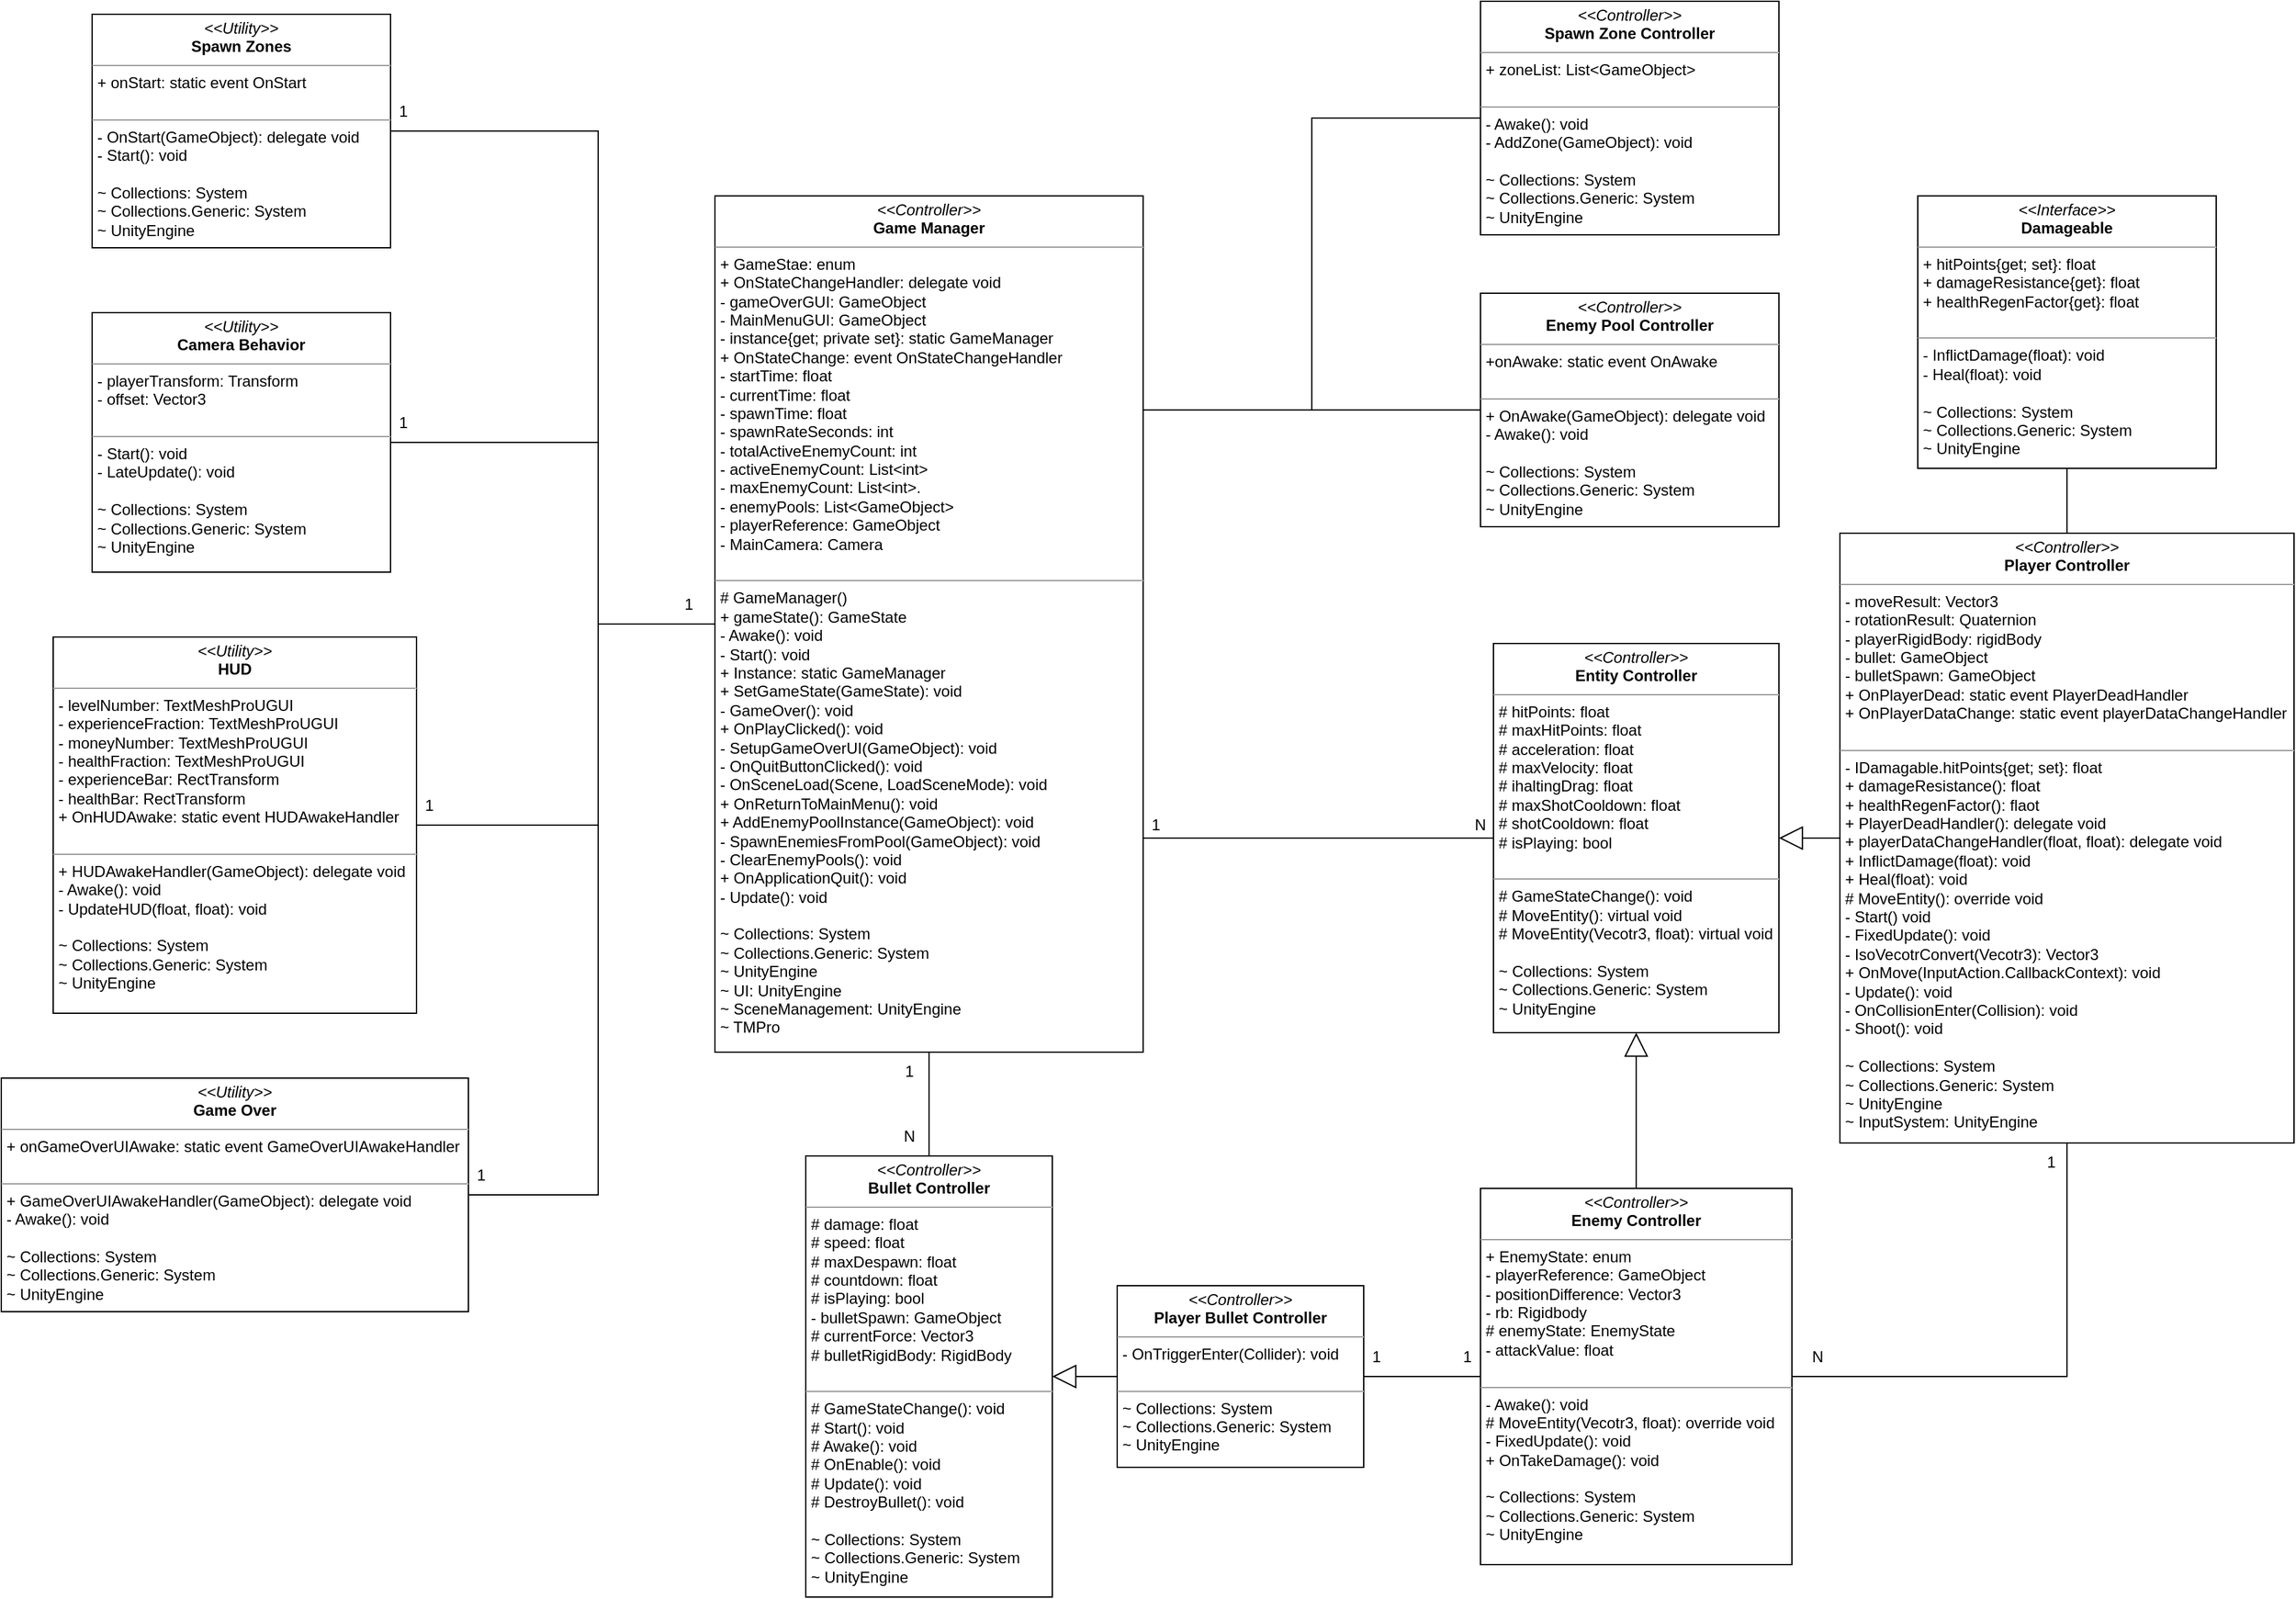 <mxfile version="21.1.5" type="device">
  <diagram name="Page-1" id="c4acf3e9-155e-7222-9cf6-157b1a14988f">
    <mxGraphModel dx="1902" dy="565" grid="1" gridSize="10" guides="0" tooltips="1" connect="1" arrows="1" fold="1" page="1" pageScale="1" pageWidth="850" pageHeight="1100" background="none" math="0" shadow="0">
      <root>
        <mxCell id="0" />
        <mxCell id="1" parent="0" />
        <mxCell id="zS1Tf4GUpg0hM-OGdmyX-1" value="" style="endArrow=block;endSize=16;endFill=0;html=1;rounded=0;entryX=1;entryY=0.5;entryDx=0;entryDy=0;exitX=0;exitY=0.5;exitDx=0;exitDy=0;" parent="1" source="QPiL6TZFceXQ7hV-bVCi-7" target="QPiL6TZFceXQ7hV-bVCi-6" edge="1">
          <mxGeometry width="160" relative="1" as="geometry">
            <mxPoint x="507" y="905" as="sourcePoint" />
            <mxPoint x="470" y="835" as="targetPoint" />
            <Array as="points" />
          </mxGeometry>
        </mxCell>
        <mxCell id="zS1Tf4GUpg0hM-OGdmyX-3" value="" style="endArrow=block;endSize=16;endFill=0;html=1;rounded=0;exitX=0.5;exitY=0;exitDx=0;exitDy=0;entryX=0.5;entryY=1;entryDx=0;entryDy=0;" parent="1" source="QPiL6TZFceXQ7hV-bVCi-8" target="QPiL6TZFceXQ7hV-bVCi-6" edge="1">
          <mxGeometry width="160" relative="1" as="geometry">
            <mxPoint x="607" y="615" as="sourcePoint" />
            <mxPoint x="627" y="725" as="targetPoint" />
            <Array as="points" />
          </mxGeometry>
        </mxCell>
        <mxCell id="zS1Tf4GUpg0hM-OGdmyX-14" value="&lt;p style=&quot;margin:0px;margin-top:4px;text-align:center;&quot;&gt;&lt;i&gt;&amp;lt;&amp;lt;Controller&amp;gt;&amp;gt;&lt;/i&gt;&lt;br&gt;&lt;b&gt;Bullet Controller&lt;/b&gt;&lt;/p&gt;&lt;hr size=&quot;1&quot;&gt;&lt;p style=&quot;margin:0px;margin-left:4px;&quot;&gt;# damage: float&lt;/p&gt;&lt;p style=&quot;margin:0px;margin-left:4px;&quot;&gt;# speed: float&lt;/p&gt;&lt;p style=&quot;margin:0px;margin-left:4px;&quot;&gt;# maxDespawn: float&lt;/p&gt;&lt;p style=&quot;margin:0px;margin-left:4px;&quot;&gt;# countdown: float&lt;/p&gt;&lt;p style=&quot;margin:0px;margin-left:4px;&quot;&gt;# isPlaying: bool&lt;/p&gt;&lt;p style=&quot;margin:0px;margin-left:4px;&quot;&gt;- bulletSpawn: GameObject&lt;/p&gt;&lt;p style=&quot;margin:0px;margin-left:4px;&quot;&gt;# currentForce: Vector3&lt;/p&gt;&lt;p style=&quot;margin:0px;margin-left:4px;&quot;&gt;# bulletRigidBody: RigidBody&lt;/p&gt;&lt;p style=&quot;margin:0px;margin-left:4px;&quot;&gt;&lt;br&gt;&lt;/p&gt;&lt;hr size=&quot;1&quot;&gt;&lt;p style=&quot;margin:0px;margin-left:4px;&quot;&gt;# GameStateChange(): void&lt;/p&gt;&lt;p style=&quot;margin:0px;margin-left:4px;&quot;&gt;# Start(): void&lt;/p&gt;&lt;p style=&quot;margin:0px;margin-left:4px;&quot;&gt;# Awake(): void&lt;/p&gt;&lt;p style=&quot;margin:0px;margin-left:4px;&quot;&gt;# OnEnable(): void&lt;/p&gt;&lt;p style=&quot;margin:0px;margin-left:4px;&quot;&gt;# Update(): void&lt;/p&gt;&lt;p style=&quot;margin:0px;margin-left:4px;&quot;&gt;# DestroyBullet(): void&lt;/p&gt;&lt;p style=&quot;margin:0px;margin-left:4px;&quot;&gt;&lt;span style=&quot;background-color: initial;&quot;&gt;&lt;br&gt;&lt;/span&gt;&lt;/p&gt;&lt;p style=&quot;margin:0px;margin-left:4px;&quot;&gt;&lt;span style=&quot;background-color: initial;&quot;&gt;~ Collections: System&lt;/span&gt;&lt;/p&gt;&lt;p style=&quot;margin:0px;margin-left:4px;&quot;&gt;&lt;span style=&quot;background-color: initial;&quot;&gt;~ Collections.Generic: System&lt;/span&gt;&lt;/p&gt;&lt;p style=&quot;margin:0px;margin-left:4px;&quot;&gt;&lt;span style=&quot;background-color: initial;&quot;&gt;~ UnityEngine&lt;/span&gt;&lt;/p&gt;" style="verticalAlign=top;align=left;overflow=fill;fontSize=12;fontFamily=Helvetica;html=1;rounded=0;shadow=0;comic=0;labelBackgroundColor=none;strokeWidth=1" parent="1" vertex="1">
          <mxGeometry x="-170" y="930" width="190" height="340" as="geometry" />
        </mxCell>
        <mxCell id="CaYmLfm2-SxXNoz9ibgu-13" value="&lt;p style=&quot;margin:0px;margin-top:4px;text-align:center;&quot;&gt;&lt;i&gt;&amp;lt;&amp;lt;Controller&amp;gt;&amp;gt;&lt;/i&gt;&lt;br&gt;&lt;b&gt;Game Manager&lt;/b&gt;&lt;/p&gt;&lt;hr size=&quot;1&quot;&gt;&lt;p style=&quot;margin:0px;margin-left:4px;&quot;&gt;&lt;span style=&quot;background-color: initial;&quot;&gt;+ GameStae: enum&lt;/span&gt;&lt;/p&gt;&lt;p style=&quot;margin:0px;margin-left:4px;&quot;&gt;&lt;span style=&quot;background-color: initial;&quot;&gt;+ OnStateChangeHandler: delegate void&lt;/span&gt;&lt;br&gt;&lt;/p&gt;&lt;p style=&quot;margin:0px;margin-left:4px;&quot;&gt;- gameOverGUI: GameObject&lt;/p&gt;&lt;p style=&quot;margin:0px;margin-left:4px;&quot;&gt;- MainMenuGUI: GameObject&lt;br&gt;&lt;/p&gt;&lt;p style=&quot;margin:0px;margin-left:4px;&quot;&gt;- instance{get; private set}: static GameManager&lt;/p&gt;&lt;p style=&quot;margin:0px;margin-left:4px;&quot;&gt;&lt;span style=&quot;background-color: initial;&quot;&gt;+ OnStateChange: event OnStateChangeHandler&lt;/span&gt;&lt;/p&gt;&lt;p style=&quot;margin:0px;margin-left:4px;&quot;&gt;- startTime: float&lt;/p&gt;&lt;p style=&quot;margin:0px;margin-left:4px;&quot;&gt;- currentTime: float&lt;/p&gt;&lt;p style=&quot;margin:0px;margin-left:4px;&quot;&gt;- spawnTime: float&lt;/p&gt;&lt;p style=&quot;margin:0px;margin-left:4px;&quot;&gt;- spawnRateSeconds: int&lt;/p&gt;&lt;p style=&quot;margin:0px;margin-left:4px;&quot;&gt;- totalActiveEnemyCount: int&lt;/p&gt;&lt;p style=&quot;margin:0px;margin-left:4px;&quot;&gt;- activeEnemyCount: List&amp;lt;int&amp;gt;&lt;/p&gt;&lt;p style=&quot;margin:0px;margin-left:4px;&quot;&gt;- maxEnemyCount: List&amp;lt;int&amp;gt;.&lt;/p&gt;&lt;p style=&quot;margin:0px;margin-left:4px;&quot;&gt;- enemyPools: List&amp;lt;GameObject&amp;gt;&lt;/p&gt;&lt;p style=&quot;margin:0px;margin-left:4px;&quot;&gt;- playerReference: GameObject&lt;/p&gt;&lt;p style=&quot;margin:0px;margin-left:4px;&quot;&gt;- MainCamera: Camera&lt;/p&gt;&lt;br&gt;&lt;hr size=&quot;1&quot;&gt;&lt;p style=&quot;margin:0px;margin-left:4px;&quot;&gt;# GameManager()&lt;/p&gt;&lt;p style=&quot;margin:0px;margin-left:4px;&quot;&gt;+ gameState(): GameState&lt;/p&gt;&lt;p style=&quot;margin:0px;margin-left:4px;&quot;&gt;- Awake(): void&lt;/p&gt;&lt;p style=&quot;margin:0px;margin-left:4px;&quot;&gt;- Start(): void&lt;/p&gt;&lt;p style=&quot;margin:0px;margin-left:4px;&quot;&gt;+ Instance: static GameManager&lt;/p&gt;&lt;p style=&quot;margin:0px;margin-left:4px;&quot;&gt;+ SetGameState(GameState): void&lt;/p&gt;&lt;p style=&quot;margin:0px;margin-left:4px;&quot;&gt;- GameOver(): void&lt;/p&gt;&lt;p style=&quot;margin:0px;margin-left:4px;&quot;&gt;+ OnPlayClicked(): void&lt;/p&gt;&lt;p style=&quot;margin:0px;margin-left:4px;&quot;&gt;- SetupGameOverUI(GameObject): void&lt;/p&gt;&lt;p style=&quot;margin:0px;margin-left:4px;&quot;&gt;- OnQuitButtonClicked(): void&lt;/p&gt;&lt;p style=&quot;margin:0px;margin-left:4px;&quot;&gt;- OnSceneLoad(Scene, LoadSceneMode): void&lt;/p&gt;&lt;p style=&quot;margin:0px;margin-left:4px;&quot;&gt;+ OnReturnToMainMenu(): void&lt;/p&gt;&lt;p style=&quot;margin:0px;margin-left:4px;&quot;&gt;+ AddEnemyPoolInstance(GameObject): void&lt;/p&gt;&lt;p style=&quot;margin:0px;margin-left:4px;&quot;&gt;- SpawnEnemiesFromPool(GameObject): void&lt;/p&gt;&lt;p style=&quot;margin:0px;margin-left:4px;&quot;&gt;- ClearEnemyPools(): void&lt;/p&gt;&lt;p style=&quot;margin:0px;margin-left:4px;&quot;&gt;+ OnApplicationQuit(): void&lt;/p&gt;&lt;p style=&quot;margin:0px;margin-left:4px;&quot;&gt;- Update(): void&lt;/p&gt;&lt;p style=&quot;border-color: var(--border-color); margin: 0px 0px 0px 4px;&quot;&gt;&lt;br&gt;&lt;/p&gt;&lt;p style=&quot;border-color: var(--border-color); margin: 0px 0px 0px 4px;&quot;&gt;~ Collections: System&lt;/p&gt;&lt;p style=&quot;border-color: var(--border-color); margin: 0px 0px 0px 4px;&quot;&gt;~ Collections.Generic: System&lt;/p&gt;&lt;p style=&quot;border-color: var(--border-color); margin: 0px 0px 0px 4px;&quot;&gt;~ UnityEngine&lt;/p&gt;&lt;p style=&quot;border-color: var(--border-color); margin: 0px 0px 0px 4px;&quot;&gt;~ UI: UnityEngine&lt;/p&gt;&lt;p style=&quot;border-color: var(--border-color); margin: 0px 0px 0px 4px;&quot;&gt;~ SceneManagement: UnityEngine&lt;/p&gt;&lt;p style=&quot;border-color: var(--border-color); margin: 0px 0px 0px 4px;&quot;&gt;~ TMPro&lt;/p&gt;" style="verticalAlign=top;align=left;overflow=fill;fontSize=12;fontFamily=Helvetica;html=1;rounded=0;shadow=0;comic=0;labelBackgroundColor=none;strokeWidth=1" parent="1" vertex="1">
          <mxGeometry x="-240" y="190" width="330" height="660" as="geometry" />
        </mxCell>
        <mxCell id="QPiL6TZFceXQ7hV-bVCi-2" value="" style="endArrow=none;html=1;rounded=0;exitX=0.5;exitY=0;exitDx=0;exitDy=0;entryX=0.5;entryY=1;entryDx=0;entryDy=0;" parent="1" source="zS1Tf4GUpg0hM-OGdmyX-14" target="CaYmLfm2-SxXNoz9ibgu-13" edge="1">
          <mxGeometry width="50" height="50" relative="1" as="geometry">
            <mxPoint x="-80" y="760" as="sourcePoint" />
            <mxPoint x="-175" y="640" as="targetPoint" />
          </mxGeometry>
        </mxCell>
        <mxCell id="QPiL6TZFceXQ7hV-bVCi-3" value="&lt;p style=&quot;margin:0px;margin-top:4px;text-align:center;&quot;&gt;&lt;i&gt;&amp;lt;&amp;lt;Controller&amp;gt;&amp;gt;&lt;/i&gt;&lt;br&gt;&lt;b&gt;Player Bullet Controller&lt;/b&gt;&lt;/p&gt;&lt;hr size=&quot;1&quot;&gt;&lt;p style=&quot;margin:0px;margin-left:4px;&quot;&gt;- OnTriggerEnter(Collider): void&lt;/p&gt;&lt;p style=&quot;margin:0px;margin-left:4px;&quot;&gt;&lt;br&gt;&lt;/p&gt;&lt;hr size=&quot;1&quot;&gt;&lt;p style=&quot;margin:0px;margin-left:4px;&quot;&gt;&lt;span style=&quot;background-color: initial;&quot;&gt;~ Collections: System&lt;/span&gt;&lt;br&gt;&lt;/p&gt;&lt;p style=&quot;margin:0px;margin-left:4px;&quot;&gt;&lt;span style=&quot;background-color: initial;&quot;&gt;~ Collections.Generic: System&lt;/span&gt;&lt;/p&gt;&lt;p style=&quot;margin:0px;margin-left:4px;&quot;&gt;&lt;span style=&quot;background-color: initial;&quot;&gt;~ UnityEngine&lt;/span&gt;&lt;/p&gt;" style="verticalAlign=top;align=left;overflow=fill;fontSize=12;fontFamily=Helvetica;html=1;rounded=0;shadow=0;comic=0;labelBackgroundColor=none;strokeWidth=1" parent="1" vertex="1">
          <mxGeometry x="70" y="1030" width="190" height="140" as="geometry" />
        </mxCell>
        <mxCell id="QPiL6TZFceXQ7hV-bVCi-5" value="" style="endArrow=block;endSize=16;endFill=0;html=1;rounded=0;entryX=1;entryY=0.5;entryDx=0;entryDy=0;exitX=0;exitY=0.5;exitDx=0;exitDy=0;" parent="1" source="QPiL6TZFceXQ7hV-bVCi-3" target="zS1Tf4GUpg0hM-OGdmyX-14" edge="1">
          <mxGeometry width="160" relative="1" as="geometry">
            <mxPoint x="100" y="1040" as="sourcePoint" />
            <mxPoint x="420" y="1160" as="targetPoint" />
          </mxGeometry>
        </mxCell>
        <mxCell id="QPiL6TZFceXQ7hV-bVCi-6" value="&lt;p style=&quot;margin:0px;margin-top:4px;text-align:center;&quot;&gt;&lt;i&gt;&amp;lt;&amp;lt;Controller&amp;gt;&amp;gt;&lt;/i&gt;&lt;br&gt;&lt;b&gt;Entity Controller&lt;/b&gt;&lt;/p&gt;&lt;hr size=&quot;1&quot;&gt;&lt;p style=&quot;margin:0px;margin-left:4px;&quot;&gt;# hitPoints: float&lt;/p&gt;&lt;p style=&quot;margin:0px;margin-left:4px;&quot;&gt;# maxHitPoints: float&lt;/p&gt;&lt;p style=&quot;margin:0px;margin-left:4px;&quot;&gt;# acceleration: float&lt;/p&gt;&lt;p style=&quot;margin:0px;margin-left:4px;&quot;&gt;# maxVelocity: float&lt;/p&gt;&lt;p style=&quot;margin:0px;margin-left:4px;&quot;&gt;# ihaltingDrag: float&lt;/p&gt;&lt;p style=&quot;margin:0px;margin-left:4px;&quot;&gt;# maxShotCooldown: float&lt;/p&gt;&lt;p style=&quot;margin:0px;margin-left:4px;&quot;&gt;# shotCooldown: float&lt;/p&gt;&lt;p style=&quot;margin:0px;margin-left:4px;&quot;&gt;# isPlaying: bool&lt;/p&gt;&lt;p style=&quot;margin:0px;margin-left:4px;&quot;&gt;&lt;br&gt;&lt;/p&gt;&lt;hr size=&quot;1&quot;&gt;&lt;p style=&quot;margin:0px;margin-left:4px;&quot;&gt;# GameStateChange(): void&lt;/p&gt;&lt;p style=&quot;margin:0px;margin-left:4px;&quot;&gt;# MoveEntity(): virtual void&lt;/p&gt;&lt;p style=&quot;margin:0px;margin-left:4px;&quot;&gt;# MoveEntity(Vecotr3, float): virtual void&lt;/p&gt;&lt;p style=&quot;margin:0px;margin-left:4px;&quot;&gt;&lt;span style=&quot;background-color: initial;&quot;&gt;&lt;br&gt;&lt;/span&gt;&lt;/p&gt;&lt;p style=&quot;margin:0px;margin-left:4px;&quot;&gt;&lt;span style=&quot;background-color: initial;&quot;&gt;~ Collections: System&lt;/span&gt;&lt;/p&gt;&lt;p style=&quot;margin:0px;margin-left:4px;&quot;&gt;&lt;span style=&quot;background-color: initial;&quot;&gt;~ Collections.Generic: System&lt;/span&gt;&lt;/p&gt;&lt;p style=&quot;margin:0px;margin-left:4px;&quot;&gt;&lt;span style=&quot;background-color: initial;&quot;&gt;~ UnityEngine&lt;/span&gt;&lt;/p&gt;" style="verticalAlign=top;align=left;overflow=fill;fontSize=12;fontFamily=Helvetica;html=1;rounded=0;shadow=0;comic=0;labelBackgroundColor=none;strokeWidth=1" parent="1" vertex="1">
          <mxGeometry x="360" y="535" width="220" height="300" as="geometry" />
        </mxCell>
        <mxCell id="QPiL6TZFceXQ7hV-bVCi-7" value="&lt;p style=&quot;margin:0px;margin-top:4px;text-align:center;&quot;&gt;&lt;i&gt;&amp;lt;&amp;lt;Controller&amp;gt;&amp;gt;&lt;/i&gt;&lt;br&gt;&lt;b&gt;Player Controller&lt;/b&gt;&lt;/p&gt;&lt;hr size=&quot;1&quot;&gt;&lt;p style=&quot;margin:0px;margin-left:4px;&quot;&gt;- moveResult: Vector3&lt;/p&gt;&lt;p style=&quot;margin:0px;margin-left:4px;&quot;&gt;- rotationResult: Quaternion&lt;/p&gt;&lt;p style=&quot;margin:0px;margin-left:4px;&quot;&gt;- playerRigidBody: rigidBody&lt;/p&gt;&lt;p style=&quot;margin:0px;margin-left:4px;&quot;&gt;- bullet: GameObject&lt;/p&gt;&lt;p style=&quot;margin:0px;margin-left:4px;&quot;&gt;- bulletSpawn: GameObject&lt;/p&gt;&lt;p style=&quot;margin:0px;margin-left:4px;&quot;&gt;+ OnPlayerDead:&amp;nbsp;static event PlayerDeadHandler&lt;/p&gt;&lt;p style=&quot;margin:0px;margin-left:4px;&quot;&gt;+ OnPlayerDataChange:&amp;nbsp;static event playerDataChangeHandler&lt;/p&gt;&lt;p style=&quot;margin:0px;margin-left:4px;&quot;&gt;&lt;br&gt;&lt;/p&gt;&lt;hr size=&quot;1&quot;&gt;&lt;p style=&quot;margin:0px;margin-left:4px;&quot;&gt;&lt;span style=&quot;background-color: initial;&quot;&gt;- IDamagable.hitPoints{get; set}: float&lt;/span&gt;&lt;br&gt;&lt;/p&gt;&lt;p style=&quot;border-color: var(--border-color); margin: 0px 0px 0px 4px;&quot;&gt;+ damageResistance(): float&lt;/p&gt;&lt;p style=&quot;border-color: var(--border-color); margin: 0px 0px 0px 4px;&quot;&gt;+ healthRegenFactor(): flaot&lt;/p&gt;&lt;p style=&quot;border-color: var(--border-color); margin: 0px 0px 0px 4px;&quot;&gt;+ PlayerDeadHandler(): delegate void&lt;/p&gt;&lt;p style=&quot;border-color: var(--border-color); margin: 0px 0px 0px 4px;&quot;&gt;+ playerDataChangeHandler(float, float): delegate void&lt;/p&gt;&lt;p style=&quot;border-color: var(--border-color); margin: 0px 0px 0px 4px;&quot;&gt;+ InflictDamage(float): void&lt;/p&gt;&lt;p style=&quot;border-color: var(--border-color); margin: 0px 0px 0px 4px;&quot;&gt;+ Heal(float): void&lt;/p&gt;&lt;p style=&quot;border-color: var(--border-color); margin: 0px 0px 0px 4px;&quot;&gt;# MoveEntity(): override void&lt;/p&gt;&lt;p style=&quot;border-color: var(--border-color); margin: 0px 0px 0px 4px;&quot;&gt;- Start() void&lt;/p&gt;&lt;p style=&quot;border-color: var(--border-color); margin: 0px 0px 0px 4px;&quot;&gt;- FixedUpdate(): void&lt;/p&gt;&lt;p style=&quot;border-color: var(--border-color); margin: 0px 0px 0px 4px;&quot;&gt;- IsoVecotrConvert(Vecotr3): Vector3&lt;/p&gt;&lt;p style=&quot;border-color: var(--border-color); margin: 0px 0px 0px 4px;&quot;&gt;+ OnMove(InputAction.CallbackContext): void&lt;/p&gt;&lt;p style=&quot;border-color: var(--border-color); margin: 0px 0px 0px 4px;&quot;&gt;- Update(): void&lt;/p&gt;&lt;p style=&quot;border-color: var(--border-color); margin: 0px 0px 0px 4px;&quot;&gt;- OnCollisionEnter(Collision): void&lt;/p&gt;&lt;p style=&quot;border-color: var(--border-color); margin: 0px 0px 0px 4px;&quot;&gt;- Shoot(): void&lt;/p&gt;&lt;p style=&quot;margin:0px;margin-left:4px;&quot;&gt;&lt;span style=&quot;background-color: initial;&quot;&gt;&lt;br&gt;&lt;/span&gt;&lt;/p&gt;&lt;p style=&quot;margin:0px;margin-left:4px;&quot;&gt;&lt;span style=&quot;background-color: initial;&quot;&gt;~ Collections: System&lt;/span&gt;&lt;/p&gt;&lt;p style=&quot;margin:0px;margin-left:4px;&quot;&gt;&lt;span style=&quot;background-color: initial;&quot;&gt;~ Collections.Generic: System&lt;/span&gt;&lt;/p&gt;&lt;p style=&quot;margin:0px;margin-left:4px;&quot;&gt;&lt;span style=&quot;background-color: initial;&quot;&gt;~ UnityEngine&lt;/span&gt;&lt;/p&gt;&lt;p style=&quot;margin:0px;margin-left:4px;&quot;&gt;&lt;span style=&quot;background-color: initial;&quot;&gt;~ InputSystem: UnityEngine&lt;/span&gt;&lt;/p&gt;" style="verticalAlign=top;align=left;overflow=fill;fontSize=12;fontFamily=Helvetica;html=1;rounded=0;shadow=0;comic=0;labelBackgroundColor=none;strokeWidth=1" parent="1" vertex="1">
          <mxGeometry x="627" y="450" width="350" height="470" as="geometry" />
        </mxCell>
        <mxCell id="QPiL6TZFceXQ7hV-bVCi-8" value="&lt;p style=&quot;margin:0px;margin-top:4px;text-align:center;&quot;&gt;&lt;i&gt;&amp;lt;&amp;lt;Controller&amp;gt;&amp;gt;&lt;/i&gt;&lt;br&gt;&lt;b&gt;Enemy Controller&lt;/b&gt;&lt;/p&gt;&lt;hr size=&quot;1&quot;&gt;&lt;p style=&quot;margin:0px;margin-left:4px;&quot;&gt;+ EnemyState: enum&lt;/p&gt;&lt;p style=&quot;margin:0px;margin-left:4px;&quot;&gt;- playerReference: GameObject&lt;/p&gt;&lt;p style=&quot;margin:0px;margin-left:4px;&quot;&gt;- positionDifference: Vector3&lt;/p&gt;&lt;p style=&quot;margin:0px;margin-left:4px;&quot;&gt;- rb: Rigidbody&lt;/p&gt;&lt;p style=&quot;margin:0px;margin-left:4px;&quot;&gt;# enemyState: EnemyState&lt;/p&gt;&lt;p style=&quot;margin:0px;margin-left:4px;&quot;&gt;- attackValue: float&lt;/p&gt;&lt;p style=&quot;margin:0px;margin-left:4px;&quot;&gt;&lt;br&gt;&lt;/p&gt;&lt;hr size=&quot;1&quot;&gt;&lt;p style=&quot;margin:0px;margin-left:4px;&quot;&gt;- Awake(): void&lt;/p&gt;&lt;p style=&quot;margin:0px;margin-left:4px;&quot;&gt;# MoveEntity(Vecotr3, float): override void&lt;/p&gt;&lt;p style=&quot;margin:0px;margin-left:4px;&quot;&gt;- FixedUpdate(): void&lt;/p&gt;&lt;p style=&quot;margin:0px;margin-left:4px;&quot;&gt;+ OnTakeDamage(): void&lt;/p&gt;&lt;p style=&quot;margin:0px;margin-left:4px;&quot;&gt;&lt;span style=&quot;background-color: initial;&quot;&gt;&lt;br&gt;&lt;/span&gt;&lt;/p&gt;&lt;p style=&quot;margin:0px;margin-left:4px;&quot;&gt;&lt;span style=&quot;background-color: initial;&quot;&gt;~ Collections: System&lt;/span&gt;&lt;/p&gt;&lt;p style=&quot;margin:0px;margin-left:4px;&quot;&gt;&lt;span style=&quot;background-color: initial;&quot;&gt;~ Collections.Generic: System&lt;/span&gt;&lt;/p&gt;&lt;p style=&quot;margin:0px;margin-left:4px;&quot;&gt;&lt;span style=&quot;background-color: initial;&quot;&gt;~ UnityEngine&lt;/span&gt;&lt;/p&gt;" style="verticalAlign=top;align=left;overflow=fill;fontSize=12;fontFamily=Helvetica;html=1;rounded=0;shadow=0;comic=0;labelBackgroundColor=none;strokeWidth=1" parent="1" vertex="1">
          <mxGeometry x="350" y="955" width="240" height="290" as="geometry" />
        </mxCell>
        <mxCell id="QPiL6TZFceXQ7hV-bVCi-9" value="" style="endArrow=none;html=1;rounded=0;exitX=0.5;exitY=1;exitDx=0;exitDy=0;entryX=1;entryY=0.5;entryDx=0;entryDy=0;" parent="1" source="QPiL6TZFceXQ7hV-bVCi-7" target="QPiL6TZFceXQ7hV-bVCi-8" edge="1">
          <mxGeometry width="50" height="50" relative="1" as="geometry">
            <mxPoint x="397" y="985" as="sourcePoint" />
            <mxPoint x="447" y="935" as="targetPoint" />
            <Array as="points">
              <mxPoint x="802" y="1100" />
            </Array>
          </mxGeometry>
        </mxCell>
        <mxCell id="QPiL6TZFceXQ7hV-bVCi-10" value="" style="endArrow=none;html=1;rounded=0;entryX=1;entryY=0.5;entryDx=0;entryDy=0;exitX=0;exitY=0.5;exitDx=0;exitDy=0;" parent="1" source="QPiL6TZFceXQ7hV-bVCi-8" target="QPiL6TZFceXQ7hV-bVCi-3" edge="1">
          <mxGeometry width="50" height="50" relative="1" as="geometry">
            <mxPoint x="60" y="1010" as="sourcePoint" />
            <mxPoint x="110" y="960" as="targetPoint" />
          </mxGeometry>
        </mxCell>
        <mxCell id="QPiL6TZFceXQ7hV-bVCi-11" value="" style="endArrow=none;html=1;rounded=0;entryX=1;entryY=0.75;entryDx=0;entryDy=0;exitX=0;exitY=0.5;exitDx=0;exitDy=0;" parent="1" source="QPiL6TZFceXQ7hV-bVCi-6" target="CaYmLfm2-SxXNoz9ibgu-13" edge="1">
          <mxGeometry width="50" height="50" relative="1" as="geometry">
            <mxPoint x="270" y="690" as="sourcePoint" />
            <mxPoint x="110" y="510" as="targetPoint" />
          </mxGeometry>
        </mxCell>
        <mxCell id="QPiL6TZFceXQ7hV-bVCi-12" value="1" style="text;html=1;strokeColor=none;fillColor=none;align=center;verticalAlign=middle;whiteSpace=wrap;rounded=0;" parent="1" vertex="1">
          <mxGeometry x="760" y="920" width="60" height="30" as="geometry" />
        </mxCell>
        <mxCell id="QPiL6TZFceXQ7hV-bVCi-14" value="N" style="text;html=1;strokeColor=none;fillColor=none;align=center;verticalAlign=middle;whiteSpace=wrap;rounded=0;" parent="1" vertex="1">
          <mxGeometry x="580" y="1070" width="60" height="30" as="geometry" />
        </mxCell>
        <mxCell id="QPiL6TZFceXQ7hV-bVCi-15" value="1" style="text;html=1;strokeColor=none;fillColor=none;align=center;verticalAlign=middle;whiteSpace=wrap;rounded=0;" parent="1" vertex="1">
          <mxGeometry x="240" y="1070" width="60" height="30" as="geometry" />
        </mxCell>
        <mxCell id="QPiL6TZFceXQ7hV-bVCi-16" value="1" style="text;html=1;strokeColor=none;fillColor=none;align=center;verticalAlign=middle;whiteSpace=wrap;rounded=0;" parent="1" vertex="1">
          <mxGeometry x="310" y="1070" width="60" height="30" as="geometry" />
        </mxCell>
        <mxCell id="QPiL6TZFceXQ7hV-bVCi-17" value="1" style="text;html=1;strokeColor=none;fillColor=none;align=center;verticalAlign=middle;whiteSpace=wrap;rounded=0;" parent="1" vertex="1">
          <mxGeometry x="-120" y="850" width="60" height="30" as="geometry" />
        </mxCell>
        <mxCell id="QPiL6TZFceXQ7hV-bVCi-19" value="N" style="text;html=1;strokeColor=none;fillColor=none;align=center;verticalAlign=middle;whiteSpace=wrap;rounded=0;" parent="1" vertex="1">
          <mxGeometry x="-120" y="900" width="60" height="30" as="geometry" />
        </mxCell>
        <mxCell id="QPiL6TZFceXQ7hV-bVCi-20" value="1" style="text;html=1;strokeColor=none;fillColor=none;align=center;verticalAlign=middle;whiteSpace=wrap;rounded=0;" parent="1" vertex="1">
          <mxGeometry x="70" y="660" width="60" height="30" as="geometry" />
        </mxCell>
        <mxCell id="QPiL6TZFceXQ7hV-bVCi-21" value="N" style="text;html=1;strokeColor=none;fillColor=none;align=center;verticalAlign=middle;whiteSpace=wrap;rounded=0;" parent="1" vertex="1">
          <mxGeometry x="320" y="660" width="60" height="30" as="geometry" />
        </mxCell>
        <mxCell id="QPiL6TZFceXQ7hV-bVCi-22" value="&lt;p style=&quot;margin:0px;margin-top:4px;text-align:center;&quot;&gt;&lt;i&gt;&amp;lt;&amp;lt;Controller&amp;gt;&amp;gt;&lt;/i&gt;&lt;br&gt;&lt;b&gt;Enemy Pool Controller&lt;/b&gt;&lt;/p&gt;&lt;hr size=&quot;1&quot;&gt;&lt;p style=&quot;margin:0px;margin-left:4px;&quot;&gt;+onAwake:&amp;nbsp;static event OnAwake&lt;/p&gt;&lt;p style=&quot;margin:0px;margin-left:4px;&quot;&gt;&lt;br&gt;&lt;/p&gt;&lt;hr size=&quot;1&quot;&gt;&lt;p style=&quot;margin:0px;margin-left:4px;&quot;&gt;+ OnAwake(GameObject): delegate void&lt;/p&gt;&lt;p style=&quot;margin:0px;margin-left:4px;&quot;&gt;- Awake(): void&lt;/p&gt;&lt;p style=&quot;margin:0px;margin-left:4px;&quot;&gt;&lt;span style=&quot;background-color: initial;&quot;&gt;&lt;br&gt;&lt;/span&gt;&lt;/p&gt;&lt;p style=&quot;margin:0px;margin-left:4px;&quot;&gt;&lt;span style=&quot;background-color: initial;&quot;&gt;~ Collections: System&lt;/span&gt;&lt;/p&gt;&lt;p style=&quot;margin:0px;margin-left:4px;&quot;&gt;&lt;span style=&quot;background-color: initial;&quot;&gt;~ Collections.Generic: System&lt;/span&gt;&lt;/p&gt;&lt;p style=&quot;margin:0px;margin-left:4px;&quot;&gt;&lt;span style=&quot;background-color: initial;&quot;&gt;~ UnityEngine&lt;/span&gt;&lt;/p&gt;" style="verticalAlign=top;align=left;overflow=fill;fontSize=12;fontFamily=Helvetica;html=1;rounded=0;shadow=0;comic=0;labelBackgroundColor=none;strokeWidth=1" parent="1" vertex="1">
          <mxGeometry x="350" y="265" width="230" height="180" as="geometry" />
        </mxCell>
        <mxCell id="QPiL6TZFceXQ7hV-bVCi-23" value="&lt;p style=&quot;margin:0px;margin-top:4px;text-align:center;&quot;&gt;&lt;i&gt;&amp;lt;&amp;lt;Controller&amp;gt;&amp;gt;&lt;/i&gt;&lt;br&gt;&lt;b&gt;Spawn Zone Controller&lt;/b&gt;&lt;/p&gt;&lt;hr size=&quot;1&quot;&gt;&lt;p style=&quot;margin:0px;margin-left:4px;&quot;&gt;+ zoneList: List&amp;lt;GameObject&amp;gt;&lt;/p&gt;&lt;p style=&quot;margin:0px;margin-left:4px;&quot;&gt;&lt;br&gt;&lt;/p&gt;&lt;hr size=&quot;1&quot;&gt;&lt;p style=&quot;margin:0px;margin-left:4px;&quot;&gt;&lt;span style=&quot;background-color: initial;&quot;&gt;- Awake(): void&lt;/span&gt;&lt;br&gt;&lt;/p&gt;&lt;p style=&quot;margin:0px;margin-left:4px;&quot;&gt;&lt;span style=&quot;background-color: initial;&quot;&gt;- AddZone(GameObject): void&lt;/span&gt;&lt;/p&gt;&lt;p style=&quot;margin:0px;margin-left:4px;&quot;&gt;&lt;span style=&quot;background-color: initial;&quot;&gt;&lt;br&gt;&lt;/span&gt;&lt;/p&gt;&lt;p style=&quot;margin:0px;margin-left:4px;&quot;&gt;&lt;span style=&quot;background-color: initial;&quot;&gt;~ Collections: System&lt;/span&gt;&lt;/p&gt;&lt;p style=&quot;margin:0px;margin-left:4px;&quot;&gt;&lt;span style=&quot;background-color: initial;&quot;&gt;~ Collections.Generic: System&lt;/span&gt;&lt;/p&gt;&lt;p style=&quot;margin:0px;margin-left:4px;&quot;&gt;&lt;span style=&quot;background-color: initial;&quot;&gt;~ UnityEngine&lt;/span&gt;&lt;/p&gt;" style="verticalAlign=top;align=left;overflow=fill;fontSize=12;fontFamily=Helvetica;html=1;rounded=0;shadow=0;comic=0;labelBackgroundColor=none;strokeWidth=1" parent="1" vertex="1">
          <mxGeometry x="350" y="40" width="230" height="180" as="geometry" />
        </mxCell>
        <mxCell id="QPiL6TZFceXQ7hV-bVCi-24" value="&lt;p style=&quot;margin:0px;margin-top:4px;text-align:center;&quot;&gt;&lt;i&gt;&amp;lt;&amp;lt;Interface&amp;gt;&amp;gt;&lt;/i&gt;&lt;br&gt;&lt;b&gt;Damageable&lt;/b&gt;&lt;/p&gt;&lt;hr size=&quot;1&quot;&gt;&lt;p style=&quot;margin:0px;margin-left:4px;&quot;&gt;+ hitPoints{get; set}: float&lt;/p&gt;&lt;p style=&quot;margin:0px;margin-left:4px;&quot;&gt;+ damageResistance{get}: float&lt;/p&gt;&lt;p style=&quot;margin:0px;margin-left:4px;&quot;&gt;+&amp;nbsp;healthRegenFactor{get}: float&lt;/p&gt;&lt;p style=&quot;margin:0px;margin-left:4px;&quot;&gt;&lt;br&gt;&lt;/p&gt;&lt;hr size=&quot;1&quot;&gt;&lt;p style=&quot;margin:0px;margin-left:4px;&quot;&gt;&lt;span style=&quot;background-color: initial;&quot;&gt;- InflictDamage(float): void&lt;/span&gt;&lt;br&gt;&lt;/p&gt;&lt;p style=&quot;margin:0px;margin-left:4px;&quot;&gt;&lt;span style=&quot;background-color: initial;&quot;&gt;- Heal(float): void&lt;/span&gt;&lt;/p&gt;&lt;p style=&quot;margin:0px;margin-left:4px;&quot;&gt;&lt;span style=&quot;background-color: initial;&quot;&gt;&lt;br&gt;&lt;/span&gt;&lt;/p&gt;&lt;p style=&quot;margin:0px;margin-left:4px;&quot;&gt;&lt;span style=&quot;background-color: initial;&quot;&gt;~ Collections: System&lt;/span&gt;&lt;/p&gt;&lt;p style=&quot;margin:0px;margin-left:4px;&quot;&gt;&lt;span style=&quot;background-color: initial;&quot;&gt;~ Collections.Generic: System&lt;/span&gt;&lt;/p&gt;&lt;p style=&quot;margin:0px;margin-left:4px;&quot;&gt;&lt;span style=&quot;background-color: initial;&quot;&gt;~ UnityEngine&lt;/span&gt;&lt;/p&gt;" style="verticalAlign=top;align=left;overflow=fill;fontSize=12;fontFamily=Helvetica;html=1;rounded=0;shadow=0;comic=0;labelBackgroundColor=none;strokeWidth=1" parent="1" vertex="1">
          <mxGeometry x="687" y="190" width="230" height="210" as="geometry" />
        </mxCell>
        <mxCell id="QPiL6TZFceXQ7hV-bVCi-25" value="" style="endArrow=none;html=1;rounded=0;exitX=0.5;exitY=0;exitDx=0;exitDy=0;entryX=0.5;entryY=1;entryDx=0;entryDy=0;" parent="1" source="QPiL6TZFceXQ7hV-bVCi-7" target="QPiL6TZFceXQ7hV-bVCi-24" edge="1">
          <mxGeometry width="50" height="50" relative="1" as="geometry">
            <mxPoint x="690" y="370" as="sourcePoint" />
            <mxPoint x="740" y="320" as="targetPoint" />
          </mxGeometry>
        </mxCell>
        <mxCell id="QFVsvloBxrXT7puHcUCs-1" value="" style="endArrow=none;html=1;rounded=0;exitX=1;exitY=0.25;exitDx=0;exitDy=0;entryX=0;entryY=0.5;entryDx=0;entryDy=0;" edge="1" parent="1" source="CaYmLfm2-SxXNoz9ibgu-13" target="QPiL6TZFceXQ7hV-bVCi-22">
          <mxGeometry width="50" height="50" relative="1" as="geometry">
            <mxPoint x="310" y="360" as="sourcePoint" />
            <mxPoint x="360" y="310" as="targetPoint" />
          </mxGeometry>
        </mxCell>
        <mxCell id="QFVsvloBxrXT7puHcUCs-2" value="" style="endArrow=none;html=1;rounded=0;exitX=1;exitY=0.25;exitDx=0;exitDy=0;entryX=0;entryY=0.5;entryDx=0;entryDy=0;" edge="1" parent="1" source="CaYmLfm2-SxXNoz9ibgu-13" target="QPiL6TZFceXQ7hV-bVCi-23">
          <mxGeometry width="50" height="50" relative="1" as="geometry">
            <mxPoint x="310" y="160" as="sourcePoint" />
            <mxPoint x="360" y="110" as="targetPoint" />
            <Array as="points">
              <mxPoint x="220" y="355" />
              <mxPoint x="220" y="130" />
            </Array>
          </mxGeometry>
        </mxCell>
        <mxCell id="QFVsvloBxrXT7puHcUCs-3" value="&lt;p style=&quot;margin:0px;margin-top:4px;text-align:center;&quot;&gt;&lt;i&gt;&amp;lt;&amp;lt;Utility&amp;gt;&amp;gt;&lt;/i&gt;&lt;br&gt;&lt;b&gt;Camera Behavior&lt;/b&gt;&lt;/p&gt;&lt;hr size=&quot;1&quot;&gt;&lt;p style=&quot;margin:0px;margin-left:4px;&quot;&gt;- playerTransform: Transform&lt;/p&gt;&lt;p style=&quot;margin:0px;margin-left:4px;&quot;&gt;- offset: Vector3&lt;/p&gt;&lt;p style=&quot;margin:0px;margin-left:4px;&quot;&gt;&lt;br&gt;&lt;/p&gt;&lt;hr size=&quot;1&quot;&gt;&lt;p style=&quot;margin:0px;margin-left:4px;&quot;&gt;&lt;span style=&quot;background-color: initial;&quot;&gt;- Start(): void&lt;/span&gt;&lt;br&gt;&lt;/p&gt;&lt;p style=&quot;margin:0px;margin-left:4px;&quot;&gt;&lt;span style=&quot;background-color: initial;&quot;&gt;- LateUpdate(): void&lt;/span&gt;&lt;/p&gt;&lt;p style=&quot;margin:0px;margin-left:4px;&quot;&gt;&lt;span style=&quot;background-color: initial;&quot;&gt;&lt;br&gt;&lt;/span&gt;&lt;/p&gt;&lt;p style=&quot;margin:0px;margin-left:4px;&quot;&gt;&lt;span style=&quot;background-color: initial;&quot;&gt;~ Collections: System&lt;/span&gt;&lt;/p&gt;&lt;p style=&quot;margin:0px;margin-left:4px;&quot;&gt;&lt;span style=&quot;background-color: initial;&quot;&gt;~ Collections.Generic: System&lt;/span&gt;&lt;/p&gt;&lt;p style=&quot;margin:0px;margin-left:4px;&quot;&gt;&lt;span style=&quot;background-color: initial;&quot;&gt;~ UnityEngine&lt;/span&gt;&lt;/p&gt;" style="verticalAlign=top;align=left;overflow=fill;fontSize=12;fontFamily=Helvetica;html=1;rounded=0;shadow=0;comic=0;labelBackgroundColor=none;strokeWidth=1" vertex="1" parent="1">
          <mxGeometry x="-720" y="280" width="230" height="200" as="geometry" />
        </mxCell>
        <mxCell id="QFVsvloBxrXT7puHcUCs-4" value="&lt;p style=&quot;margin:0px;margin-top:4px;text-align:center;&quot;&gt;&lt;i&gt;&amp;lt;&amp;lt;Utility&amp;gt;&amp;gt;&lt;/i&gt;&lt;br&gt;&lt;b&gt;Game Over&lt;/b&gt;&lt;/p&gt;&lt;hr size=&quot;1&quot;&gt;&lt;p style=&quot;margin:0px;margin-left:4px;&quot;&gt;+ onGameOverUIAwake: static event GameOverUIAwakeHandler&lt;/p&gt;&lt;p style=&quot;margin:0px;margin-left:4px;&quot;&gt;&lt;br&gt;&lt;/p&gt;&lt;hr size=&quot;1&quot;&gt;&lt;p style=&quot;margin:0px;margin-left:4px;&quot;&gt;&lt;span style=&quot;background-color: initial;&quot;&gt;+ GameOverUIAwakeHandler(GameObject): delegate void&lt;/span&gt;&lt;br&gt;&lt;/p&gt;&lt;p style=&quot;margin:0px;margin-left:4px;&quot;&gt;&lt;span style=&quot;background-color: initial;&quot;&gt;- Awake(): void&lt;/span&gt;&lt;/p&gt;&lt;p style=&quot;margin:0px;margin-left:4px;&quot;&gt;&lt;span style=&quot;background-color: initial;&quot;&gt;&lt;br&gt;&lt;/span&gt;&lt;/p&gt;&lt;p style=&quot;margin:0px;margin-left:4px;&quot;&gt;&lt;span style=&quot;background-color: initial;&quot;&gt;~ Collections: System&lt;/span&gt;&lt;/p&gt;&lt;p style=&quot;margin:0px;margin-left:4px;&quot;&gt;&lt;span style=&quot;background-color: initial;&quot;&gt;~ Collections.Generic: System&lt;/span&gt;&lt;/p&gt;&lt;p style=&quot;margin:0px;margin-left:4px;&quot;&gt;&lt;span style=&quot;background-color: initial;&quot;&gt;~ UnityEngine&lt;/span&gt;&lt;/p&gt;" style="verticalAlign=top;align=left;overflow=fill;fontSize=12;fontFamily=Helvetica;html=1;rounded=0;shadow=0;comic=0;labelBackgroundColor=none;strokeWidth=1" vertex="1" parent="1">
          <mxGeometry x="-790" y="870" width="360" height="180" as="geometry" />
        </mxCell>
        <mxCell id="QFVsvloBxrXT7puHcUCs-5" value="&lt;p style=&quot;margin:0px;margin-top:4px;text-align:center;&quot;&gt;&lt;i&gt;&amp;lt;&amp;lt;Utility&amp;gt;&amp;gt;&lt;/i&gt;&lt;br&gt;&lt;b&gt;HUD&lt;/b&gt;&lt;/p&gt;&lt;hr size=&quot;1&quot;&gt;&lt;p style=&quot;margin:0px;margin-left:4px;&quot;&gt;- levelNumber: TextMeshProUGUI&lt;/p&gt;&lt;p style=&quot;margin:0px;margin-left:4px;&quot;&gt;- experienceFraction: TextMeshProUGUI&lt;/p&gt;&lt;p style=&quot;margin:0px;margin-left:4px;&quot;&gt;- moneyNumber: TextMeshProUGUI&lt;/p&gt;&lt;p style=&quot;margin:0px;margin-left:4px;&quot;&gt;- healthFraction: TextMeshProUGUI&lt;/p&gt;&lt;p style=&quot;margin:0px;margin-left:4px;&quot;&gt;- experienceBar: RectTransform&lt;/p&gt;&lt;p style=&quot;margin:0px;margin-left:4px;&quot;&gt;- healthBar: RectTransform&lt;/p&gt;&lt;p style=&quot;margin:0px;margin-left:4px;&quot;&gt;+ OnHUDAwake: static event HUDAwakeHandler&lt;/p&gt;&lt;p style=&quot;margin:0px;margin-left:4px;&quot;&gt;&lt;br&gt;&lt;/p&gt;&lt;hr size=&quot;1&quot;&gt;&lt;p style=&quot;margin:0px;margin-left:4px;&quot;&gt;+ HUDAwakeHandler(GameObject): delegate void&lt;/p&gt;&lt;p style=&quot;margin:0px;margin-left:4px;&quot;&gt;&lt;span style=&quot;background-color: initial;&quot;&gt;- Awake(): void&lt;/span&gt;&lt;/p&gt;&lt;p style=&quot;margin:0px;margin-left:4px;&quot;&gt;&lt;span style=&quot;background-color: initial;&quot;&gt;- UpdateHUD(float, float): void&lt;/span&gt;&lt;/p&gt;&lt;p style=&quot;margin:0px;margin-left:4px;&quot;&gt;&lt;span style=&quot;background-color: initial;&quot;&gt;&lt;br&gt;&lt;/span&gt;&lt;/p&gt;&lt;p style=&quot;margin:0px;margin-left:4px;&quot;&gt;&lt;span style=&quot;background-color: initial;&quot;&gt;~ Collections: System&lt;/span&gt;&lt;/p&gt;&lt;p style=&quot;margin:0px;margin-left:4px;&quot;&gt;&lt;span style=&quot;background-color: initial;&quot;&gt;~ Collections.Generic: System&lt;/span&gt;&lt;/p&gt;&lt;p style=&quot;margin:0px;margin-left:4px;&quot;&gt;&lt;span style=&quot;background-color: initial;&quot;&gt;~ UnityEngine&lt;/span&gt;&lt;/p&gt;" style="verticalAlign=top;align=left;overflow=fill;fontSize=12;fontFamily=Helvetica;html=1;rounded=0;shadow=0;comic=0;labelBackgroundColor=none;strokeWidth=1" vertex="1" parent="1">
          <mxGeometry x="-750" y="530" width="280" height="290" as="geometry" />
        </mxCell>
        <mxCell id="QFVsvloBxrXT7puHcUCs-6" value="&lt;p style=&quot;margin:0px;margin-top:4px;text-align:center;&quot;&gt;&lt;i&gt;&amp;lt;&amp;lt;Utility&amp;gt;&amp;gt;&lt;/i&gt;&lt;br&gt;&lt;b&gt;Spawn Zones&lt;/b&gt;&lt;/p&gt;&lt;hr size=&quot;1&quot;&gt;&lt;p style=&quot;margin:0px;margin-left:4px;&quot;&gt;+ onStart: static event OnStart&lt;/p&gt;&lt;p style=&quot;margin:0px;margin-left:4px;&quot;&gt;&lt;br&gt;&lt;/p&gt;&lt;hr size=&quot;1&quot;&gt;&lt;p style=&quot;margin:0px;margin-left:4px;&quot;&gt;&lt;span style=&quot;background-color: initial;&quot;&gt;- OnStart(GameObject): delegate void&lt;/span&gt;&lt;br&gt;&lt;/p&gt;&lt;p style=&quot;margin:0px;margin-left:4px;&quot;&gt;&lt;span style=&quot;background-color: initial;&quot;&gt;- Start(): void&lt;/span&gt;&lt;/p&gt;&lt;p style=&quot;margin:0px;margin-left:4px;&quot;&gt;&lt;span style=&quot;background-color: initial;&quot;&gt;&lt;br&gt;&lt;/span&gt;&lt;/p&gt;&lt;p style=&quot;margin:0px;margin-left:4px;&quot;&gt;&lt;span style=&quot;background-color: initial;&quot;&gt;~ Collections: System&lt;/span&gt;&lt;/p&gt;&lt;p style=&quot;margin:0px;margin-left:4px;&quot;&gt;&lt;span style=&quot;background-color: initial;&quot;&gt;~ Collections.Generic: System&lt;/span&gt;&lt;/p&gt;&lt;p style=&quot;margin:0px;margin-left:4px;&quot;&gt;&lt;span style=&quot;background-color: initial;&quot;&gt;~ UnityEngine&lt;/span&gt;&lt;/p&gt;" style="verticalAlign=top;align=left;overflow=fill;fontSize=12;fontFamily=Helvetica;html=1;rounded=0;shadow=0;comic=0;labelBackgroundColor=none;strokeWidth=1" vertex="1" parent="1">
          <mxGeometry x="-720" y="50" width="230" height="180" as="geometry" />
        </mxCell>
        <mxCell id="QFVsvloBxrXT7puHcUCs-7" value="" style="endArrow=none;html=1;rounded=0;entryX=1;entryY=0.5;entryDx=0;entryDy=0;exitX=0;exitY=0.5;exitDx=0;exitDy=0;" edge="1" parent="1" source="CaYmLfm2-SxXNoz9ibgu-13" target="QFVsvloBxrXT7puHcUCs-4">
          <mxGeometry width="50" height="50" relative="1" as="geometry">
            <mxPoint x="-270" y="440" as="sourcePoint" />
            <mxPoint x="-320" y="940" as="targetPoint" />
            <Array as="points">
              <mxPoint x="-330" y="520" />
              <mxPoint x="-330" y="960" />
            </Array>
          </mxGeometry>
        </mxCell>
        <mxCell id="QFVsvloBxrXT7puHcUCs-8" value="" style="endArrow=none;html=1;rounded=0;exitX=1;exitY=0.5;exitDx=0;exitDy=0;entryX=0;entryY=0.5;entryDx=0;entryDy=0;" edge="1" parent="1" source="QFVsvloBxrXT7puHcUCs-5" target="CaYmLfm2-SxXNoz9ibgu-13">
          <mxGeometry width="50" height="50" relative="1" as="geometry">
            <mxPoint x="-370" y="590" as="sourcePoint" />
            <mxPoint x="-320" y="540" as="targetPoint" />
            <Array as="points">
              <mxPoint x="-330" y="675" />
              <mxPoint x="-330" y="520" />
            </Array>
          </mxGeometry>
        </mxCell>
        <mxCell id="QFVsvloBxrXT7puHcUCs-9" value="" style="endArrow=none;html=1;rounded=0;entryX=0;entryY=0.5;entryDx=0;entryDy=0;exitX=1;exitY=0.5;exitDx=0;exitDy=0;" edge="1" parent="1" source="QFVsvloBxrXT7puHcUCs-3" target="CaYmLfm2-SxXNoz9ibgu-13">
          <mxGeometry width="50" height="50" relative="1" as="geometry">
            <mxPoint x="-370" y="290" as="sourcePoint" />
            <mxPoint x="-320" y="240" as="targetPoint" />
            <Array as="points">
              <mxPoint x="-330" y="380" />
              <mxPoint x="-330" y="520" />
            </Array>
          </mxGeometry>
        </mxCell>
        <mxCell id="QFVsvloBxrXT7puHcUCs-10" value="" style="endArrow=none;html=1;rounded=0;entryX=0;entryY=0.5;entryDx=0;entryDy=0;exitX=1;exitY=0.5;exitDx=0;exitDy=0;" edge="1" parent="1" source="QFVsvloBxrXT7puHcUCs-6" target="CaYmLfm2-SxXNoz9ibgu-13">
          <mxGeometry width="50" height="50" relative="1" as="geometry">
            <mxPoint x="-370" y="290" as="sourcePoint" />
            <mxPoint x="-320" y="240" as="targetPoint" />
            <Array as="points">
              <mxPoint x="-330" y="140" />
              <mxPoint x="-330" y="520" />
            </Array>
          </mxGeometry>
        </mxCell>
        <mxCell id="QFVsvloBxrXT7puHcUCs-11" value="1" style="text;html=1;strokeColor=none;fillColor=none;align=center;verticalAlign=middle;whiteSpace=wrap;rounded=0;" vertex="1" parent="1">
          <mxGeometry x="-290" y="490" width="60" height="30" as="geometry" />
        </mxCell>
        <mxCell id="QFVsvloBxrXT7puHcUCs-12" value="1" style="text;html=1;strokeColor=none;fillColor=none;align=center;verticalAlign=middle;whiteSpace=wrap;rounded=0;" vertex="1" parent="1">
          <mxGeometry x="-510" y="110" width="60" height="30" as="geometry" />
        </mxCell>
        <mxCell id="QFVsvloBxrXT7puHcUCs-13" value="1" style="text;html=1;strokeColor=none;fillColor=none;align=center;verticalAlign=middle;whiteSpace=wrap;rounded=0;" vertex="1" parent="1">
          <mxGeometry x="-510" y="350" width="60" height="30" as="geometry" />
        </mxCell>
        <mxCell id="QFVsvloBxrXT7puHcUCs-14" value="1" style="text;html=1;strokeColor=none;fillColor=none;align=center;verticalAlign=middle;whiteSpace=wrap;rounded=0;" vertex="1" parent="1">
          <mxGeometry x="-490" y="645" width="60" height="30" as="geometry" />
        </mxCell>
        <mxCell id="QFVsvloBxrXT7puHcUCs-15" value="1" style="text;html=1;strokeColor=none;fillColor=none;align=center;verticalAlign=middle;whiteSpace=wrap;rounded=0;" vertex="1" parent="1">
          <mxGeometry x="-450" y="930" width="60" height="30" as="geometry" />
        </mxCell>
      </root>
    </mxGraphModel>
  </diagram>
</mxfile>

